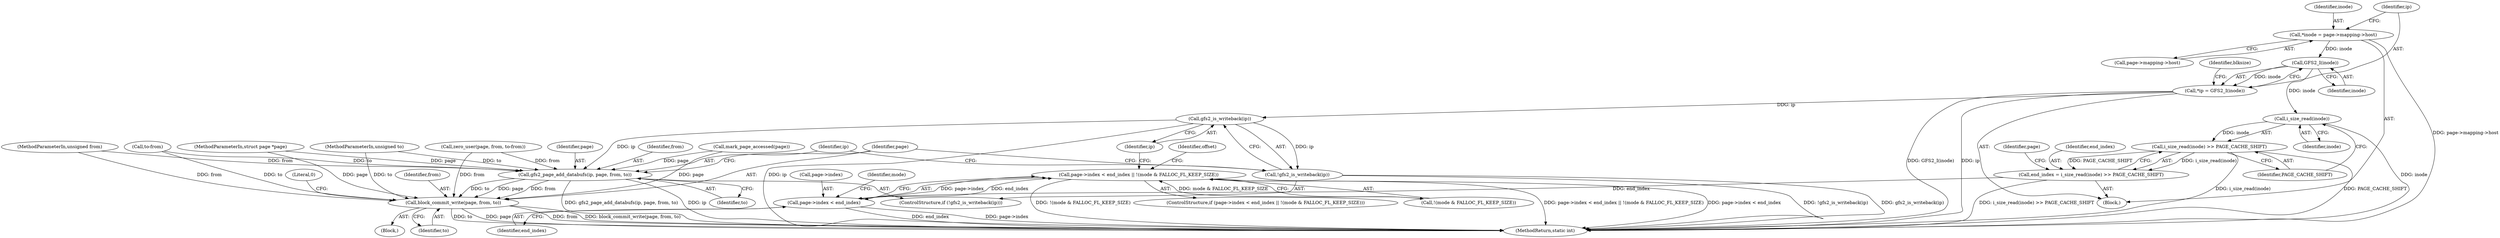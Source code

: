 digraph "1_linux_64dd153c83743af81f20924c6343652d731eeecb_0@pointer" {
"1000107" [label="(Call,*inode = page->mapping->host)"];
"1000117" [label="(Call,GFS2_I(inode))"];
"1000115" [label="(Call,*ip = GFS2_I(inode))"];
"1000158" [label="(Call,gfs2_is_writeback(ip))"];
"1000157" [label="(Call,!gfs2_is_writeback(ip))"];
"1000160" [label="(Call,gfs2_page_add_databufs(ip, page, from, to))"];
"1000165" [label="(Call,block_commit_write(page, from, to))"];
"1000133" [label="(Call,i_size_read(inode))"];
"1000132" [label="(Call,i_size_read(inode) >> PAGE_CACHE_SHIFT)"];
"1000130" [label="(Call,end_index = i_size_read(inode) >> PAGE_CACHE_SHIFT)"];
"1000146" [label="(Call,page->index < end_index)"];
"1000145" [label="(Call,page->index < end_index || !(mode & FALLOC_FL_KEEP_SIZE))"];
"1000165" [label="(Call,block_commit_write(page, from, to))"];
"1000241" [label="(MethodReturn,static int)"];
"1000146" [label="(Call,page->index < end_index)"];
"1000164" [label="(Identifier,to)"];
"1000139" [label="(Call,to-from)"];
"1000116" [label="(Identifier,ip)"];
"1000170" [label="(Literal,0)"];
"1000145" [label="(Call,page->index < end_index || !(mode & FALLOC_FL_KEEP_SIZE))"];
"1000166" [label="(Identifier,page)"];
"1000101" [label="(MethodParameterIn,struct page *page)"];
"1000144" [label="(ControlStructure,if (page->index < end_index || !(mode & FALLOC_FL_KEEP_SIZE)))"];
"1000118" [label="(Identifier,inode)"];
"1000160" [label="(Call,gfs2_page_add_databufs(ip, page, from, to))"];
"1000147" [label="(Call,page->index)"];
"1000107" [label="(Call,*inode = page->mapping->host)"];
"1000108" [label="(Identifier,inode)"];
"1000158" [label="(Call,gfs2_is_writeback(ip))"];
"1000133" [label="(Call,i_size_read(inode))"];
"1000103" [label="(MethodParameterIn,unsigned to)"];
"1000151" [label="(Call,!(mode & FALLOC_FL_KEEP_SIZE))"];
"1000109" [label="(Call,page->mapping->host)"];
"1000131" [label="(Identifier,end_index)"];
"1000136" [label="(Call,zero_user(page, from, to-from))"];
"1000150" [label="(Identifier,end_index)"];
"1000115" [label="(Call,*ip = GFS2_I(inode))"];
"1000137" [label="(Identifier,page)"];
"1000167" [label="(Identifier,from)"];
"1000162" [label="(Identifier,page)"];
"1000153" [label="(Identifier,mode)"];
"1000142" [label="(Call,mark_page_accessed(page))"];
"1000155" [label="(Block,)"];
"1000105" [label="(Block,)"];
"1000123" [label="(Identifier,blksize)"];
"1000102" [label="(MethodParameterIn,unsigned from)"];
"1000135" [label="(Identifier,PAGE_CACHE_SHIFT)"];
"1000157" [label="(Call,!gfs2_is_writeback(ip))"];
"1000161" [label="(Identifier,ip)"];
"1000156" [label="(ControlStructure,if (!gfs2_is_writeback(ip)))"];
"1000134" [label="(Identifier,inode)"];
"1000132" [label="(Call,i_size_read(inode) >> PAGE_CACHE_SHIFT)"];
"1000130" [label="(Call,end_index = i_size_read(inode) >> PAGE_CACHE_SHIFT)"];
"1000159" [label="(Identifier,ip)"];
"1000117" [label="(Call,GFS2_I(inode))"];
"1000168" [label="(Identifier,to)"];
"1000172" [label="(Identifier,offset)"];
"1000163" [label="(Identifier,from)"];
"1000107" -> "1000105"  [label="AST: "];
"1000107" -> "1000109"  [label="CFG: "];
"1000108" -> "1000107"  [label="AST: "];
"1000109" -> "1000107"  [label="AST: "];
"1000116" -> "1000107"  [label="CFG: "];
"1000107" -> "1000241"  [label="DDG: page->mapping->host"];
"1000107" -> "1000117"  [label="DDG: inode"];
"1000117" -> "1000115"  [label="AST: "];
"1000117" -> "1000118"  [label="CFG: "];
"1000118" -> "1000117"  [label="AST: "];
"1000115" -> "1000117"  [label="CFG: "];
"1000117" -> "1000115"  [label="DDG: inode"];
"1000117" -> "1000133"  [label="DDG: inode"];
"1000115" -> "1000105"  [label="AST: "];
"1000116" -> "1000115"  [label="AST: "];
"1000123" -> "1000115"  [label="CFG: "];
"1000115" -> "1000241"  [label="DDG: GFS2_I(inode)"];
"1000115" -> "1000241"  [label="DDG: ip"];
"1000115" -> "1000158"  [label="DDG: ip"];
"1000158" -> "1000157"  [label="AST: "];
"1000158" -> "1000159"  [label="CFG: "];
"1000159" -> "1000158"  [label="AST: "];
"1000157" -> "1000158"  [label="CFG: "];
"1000158" -> "1000241"  [label="DDG: ip"];
"1000158" -> "1000157"  [label="DDG: ip"];
"1000158" -> "1000160"  [label="DDG: ip"];
"1000157" -> "1000156"  [label="AST: "];
"1000161" -> "1000157"  [label="CFG: "];
"1000166" -> "1000157"  [label="CFG: "];
"1000157" -> "1000241"  [label="DDG: !gfs2_is_writeback(ip)"];
"1000157" -> "1000241"  [label="DDG: gfs2_is_writeback(ip)"];
"1000160" -> "1000156"  [label="AST: "];
"1000160" -> "1000164"  [label="CFG: "];
"1000161" -> "1000160"  [label="AST: "];
"1000162" -> "1000160"  [label="AST: "];
"1000163" -> "1000160"  [label="AST: "];
"1000164" -> "1000160"  [label="AST: "];
"1000166" -> "1000160"  [label="CFG: "];
"1000160" -> "1000241"  [label="DDG: gfs2_page_add_databufs(ip, page, from, to)"];
"1000160" -> "1000241"  [label="DDG: ip"];
"1000142" -> "1000160"  [label="DDG: page"];
"1000101" -> "1000160"  [label="DDG: page"];
"1000136" -> "1000160"  [label="DDG: from"];
"1000102" -> "1000160"  [label="DDG: from"];
"1000139" -> "1000160"  [label="DDG: to"];
"1000103" -> "1000160"  [label="DDG: to"];
"1000160" -> "1000165"  [label="DDG: page"];
"1000160" -> "1000165"  [label="DDG: from"];
"1000160" -> "1000165"  [label="DDG: to"];
"1000165" -> "1000155"  [label="AST: "];
"1000165" -> "1000168"  [label="CFG: "];
"1000166" -> "1000165"  [label="AST: "];
"1000167" -> "1000165"  [label="AST: "];
"1000168" -> "1000165"  [label="AST: "];
"1000170" -> "1000165"  [label="CFG: "];
"1000165" -> "1000241"  [label="DDG: to"];
"1000165" -> "1000241"  [label="DDG: page"];
"1000165" -> "1000241"  [label="DDG: from"];
"1000165" -> "1000241"  [label="DDG: block_commit_write(page, from, to)"];
"1000142" -> "1000165"  [label="DDG: page"];
"1000101" -> "1000165"  [label="DDG: page"];
"1000136" -> "1000165"  [label="DDG: from"];
"1000102" -> "1000165"  [label="DDG: from"];
"1000139" -> "1000165"  [label="DDG: to"];
"1000103" -> "1000165"  [label="DDG: to"];
"1000133" -> "1000132"  [label="AST: "];
"1000133" -> "1000134"  [label="CFG: "];
"1000134" -> "1000133"  [label="AST: "];
"1000135" -> "1000133"  [label="CFG: "];
"1000133" -> "1000241"  [label="DDG: inode"];
"1000133" -> "1000132"  [label="DDG: inode"];
"1000132" -> "1000130"  [label="AST: "];
"1000132" -> "1000135"  [label="CFG: "];
"1000135" -> "1000132"  [label="AST: "];
"1000130" -> "1000132"  [label="CFG: "];
"1000132" -> "1000241"  [label="DDG: i_size_read(inode)"];
"1000132" -> "1000241"  [label="DDG: PAGE_CACHE_SHIFT"];
"1000132" -> "1000130"  [label="DDG: i_size_read(inode)"];
"1000132" -> "1000130"  [label="DDG: PAGE_CACHE_SHIFT"];
"1000130" -> "1000105"  [label="AST: "];
"1000131" -> "1000130"  [label="AST: "];
"1000137" -> "1000130"  [label="CFG: "];
"1000130" -> "1000241"  [label="DDG: i_size_read(inode) >> PAGE_CACHE_SHIFT"];
"1000130" -> "1000146"  [label="DDG: end_index"];
"1000146" -> "1000145"  [label="AST: "];
"1000146" -> "1000150"  [label="CFG: "];
"1000147" -> "1000146"  [label="AST: "];
"1000150" -> "1000146"  [label="AST: "];
"1000153" -> "1000146"  [label="CFG: "];
"1000145" -> "1000146"  [label="CFG: "];
"1000146" -> "1000241"  [label="DDG: end_index"];
"1000146" -> "1000241"  [label="DDG: page->index"];
"1000146" -> "1000145"  [label="DDG: page->index"];
"1000146" -> "1000145"  [label="DDG: end_index"];
"1000145" -> "1000144"  [label="AST: "];
"1000145" -> "1000151"  [label="CFG: "];
"1000151" -> "1000145"  [label="AST: "];
"1000159" -> "1000145"  [label="CFG: "];
"1000172" -> "1000145"  [label="CFG: "];
"1000145" -> "1000241"  [label="DDG: !(mode & FALLOC_FL_KEEP_SIZE)"];
"1000145" -> "1000241"  [label="DDG: page->index < end_index || !(mode & FALLOC_FL_KEEP_SIZE)"];
"1000145" -> "1000241"  [label="DDG: page->index < end_index"];
"1000151" -> "1000145"  [label="DDG: mode & FALLOC_FL_KEEP_SIZE"];
}
